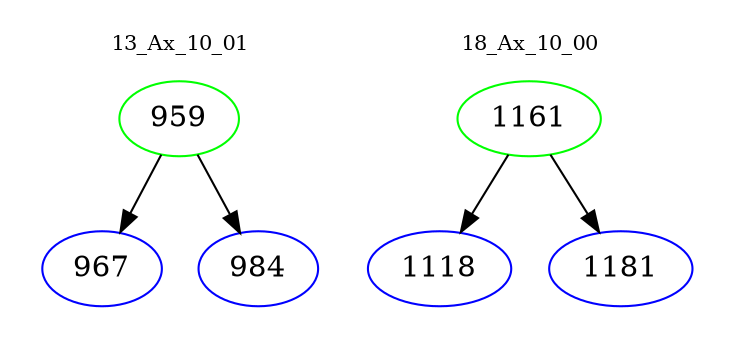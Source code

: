 digraph{
subgraph cluster_0 {
color = white
label = "13_Ax_10_01";
fontsize=10;
T0_959 [label="959", color="green"]
T0_959 -> T0_967 [color="black"]
T0_967 [label="967", color="blue"]
T0_959 -> T0_984 [color="black"]
T0_984 [label="984", color="blue"]
}
subgraph cluster_1 {
color = white
label = "18_Ax_10_00";
fontsize=10;
T1_1161 [label="1161", color="green"]
T1_1161 -> T1_1118 [color="black"]
T1_1118 [label="1118", color="blue"]
T1_1161 -> T1_1181 [color="black"]
T1_1181 [label="1181", color="blue"]
}
}
